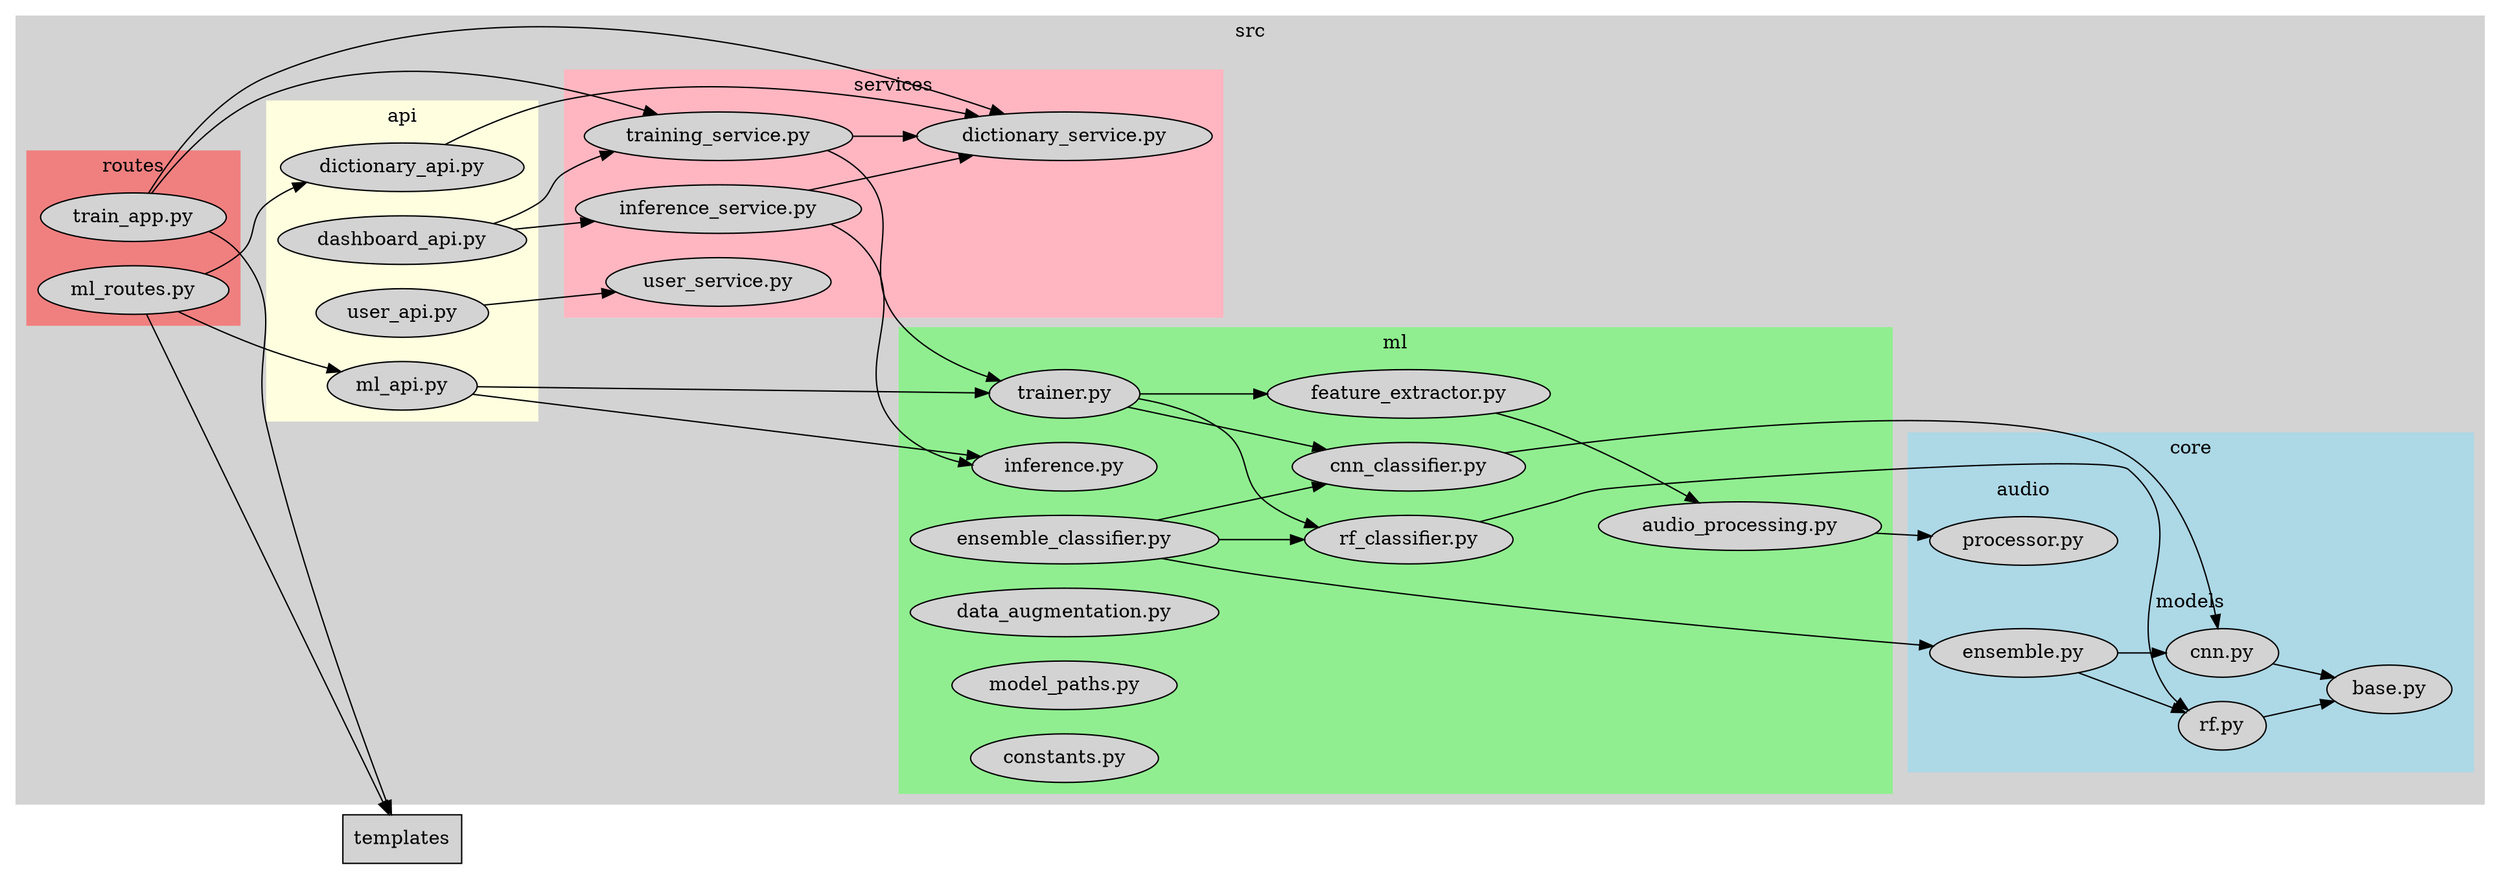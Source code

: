 digraph CodeMap {
    // Graph settings
    rankdir=LR;
    node [shape=box, style=filled, fillcolor=lightgray];
    
    // Main folders
    subgraph cluster_src {
        label="src";
        style=filled;
        color=lightgrey;
        
        // Core components
        subgraph cluster_core {
            label="core";
            style=filled;
            color=lightblue;
            
            subgraph cluster_core_models {
                label="models";
                "base.py" [shape=ellipse];
                "cnn.py" [shape=ellipse];
                "rf.py" [shape=ellipse];
                "ensemble.py" [shape=ellipse];
            }
            
            subgraph cluster_core_audio {
                label="audio";
                "processor.py" [shape=ellipse];
            }
        }
        
        // ML components
        subgraph cluster_ml {
            label="ml";
            style=filled;
            color=lightgreen;
            
            "audio_processing.py" [shape=ellipse];
            "feature_extractor.py" [shape=ellipse];
            "trainer.py" [shape=ellipse];
            "inference.py" [shape=ellipse];
            "cnn_classifier.py" [shape=ellipse];
            "rf_classifier.py" [shape=ellipse];
            "ensemble_classifier.py" [shape=ellipse];
            "data_augmentation.py" [shape=ellipse];
            "model_paths.py" [shape=ellipse];
            "constants.py" [shape=ellipse];
        }
        
        // API components
        subgraph cluster_api {
            label="api";
            style=filled;
            color=lightyellow;
            
            "ml_api.py" [shape=ellipse];
            "user_api.py" [shape=ellipse];
            "dashboard_api.py" [shape=ellipse];
            "dictionary_api.py" [shape=ellipse];
        }
        
        // Services
        subgraph cluster_services {
            label="services";
            style=filled;
            color=lightpink;
            
            "training_service.py" [shape=ellipse];
            "inference_service.py" [shape=ellipse];
            "dictionary_service.py" [shape=ellipse];
            "user_service.py" [shape=ellipse];
        }
        
        // Routes
        subgraph cluster_routes {
            label="routes";
            style=filled;
            color=lightcoral;
            
            "ml_routes.py" [shape=ellipse];
            "train_app.py" [shape=ellipse];
        }
    }
    
    // Dependencies
    "cnn.py" -> "base.py";
    "rf.py" -> "base.py";
    "ensemble.py" -> {"cnn.py" "rf.py"};
    
    "audio_processing.py" -> "processor.py";
    "feature_extractor.py" -> "audio_processing.py";
    "trainer.py" -> {"feature_extractor.py" "cnn_classifier.py" "rf_classifier.py"};
    
    "cnn_classifier.py" -> "cnn.py";
    "rf_classifier.py" -> "rf.py";
    "ensemble_classifier.py" -> {"ensemble.py" "cnn_classifier.py" "rf_classifier.py"};
    
    "ml_api.py" -> {"trainer.py" "inference.py"};
    "dictionary_api.py" -> "dictionary_service.py";
    "user_api.py" -> "user_service.py";
    "dashboard_api.py" -> {"training_service.py" "inference_service.py"};
    
    "training_service.py" -> {"trainer.py" "dictionary_service.py"};
    "inference_service.py" -> {"inference.py" "dictionary_service.py"};
    
    "ml_routes.py" -> {"ml_api.py" "dictionary_api.py"};
    "train_app.py" -> {"training_service.py" "dictionary_service.py"};
    
    // Template connections
    "ml_routes.py" -> "templates";
    "train_app.py" -> "templates";
} 